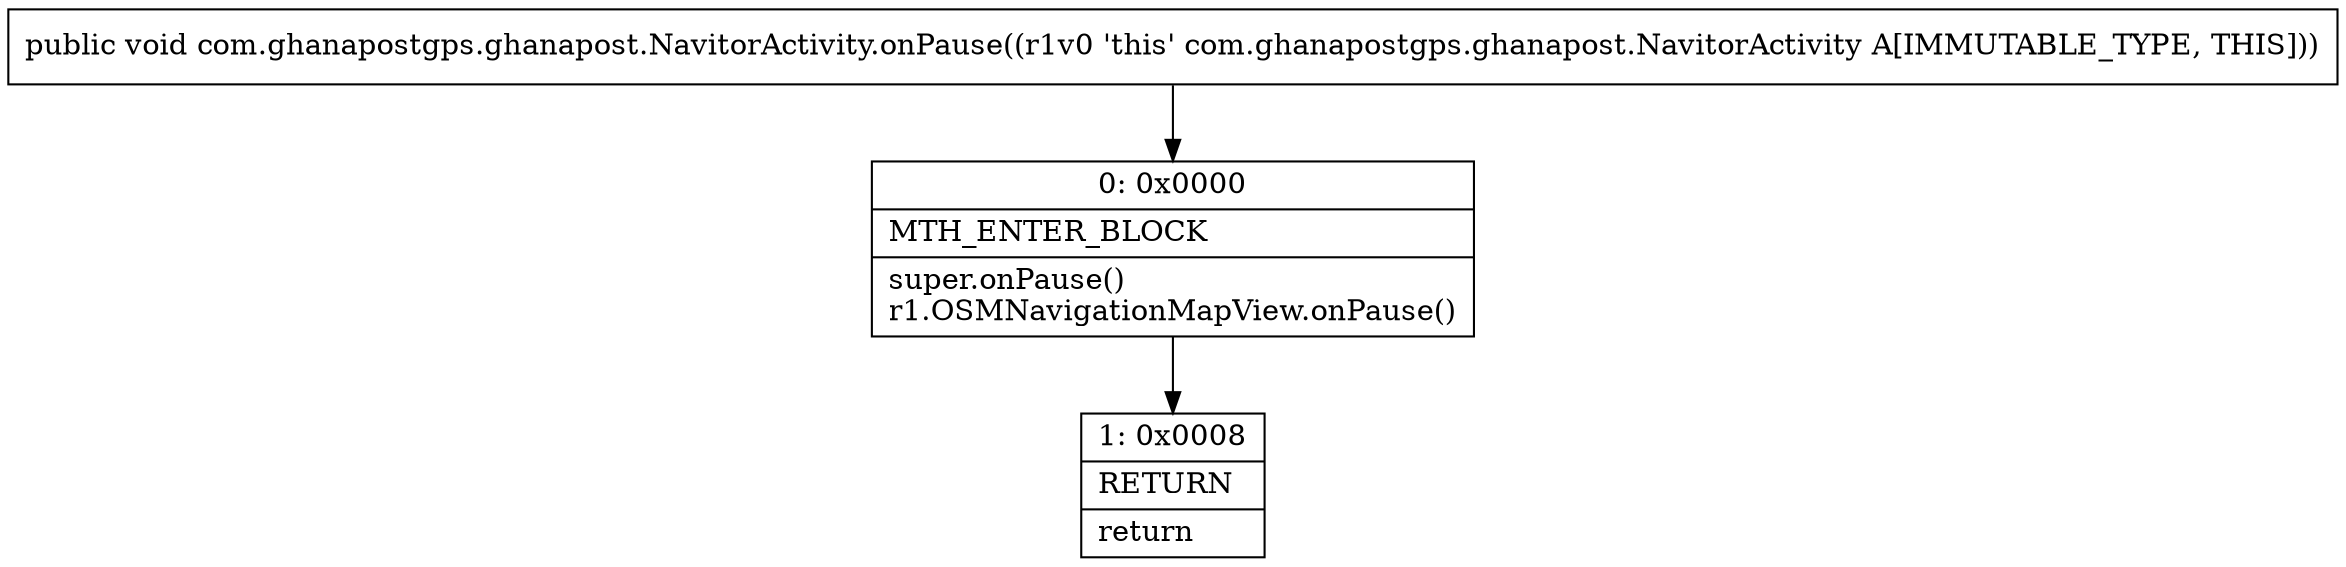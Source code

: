 digraph "CFG forcom.ghanapostgps.ghanapost.NavitorActivity.onPause()V" {
Node_0 [shape=record,label="{0\:\ 0x0000|MTH_ENTER_BLOCK\l|super.onPause()\lr1.OSMNavigationMapView.onPause()\l}"];
Node_1 [shape=record,label="{1\:\ 0x0008|RETURN\l|return\l}"];
MethodNode[shape=record,label="{public void com.ghanapostgps.ghanapost.NavitorActivity.onPause((r1v0 'this' com.ghanapostgps.ghanapost.NavitorActivity A[IMMUTABLE_TYPE, THIS])) }"];
MethodNode -> Node_0;
Node_0 -> Node_1;
}

